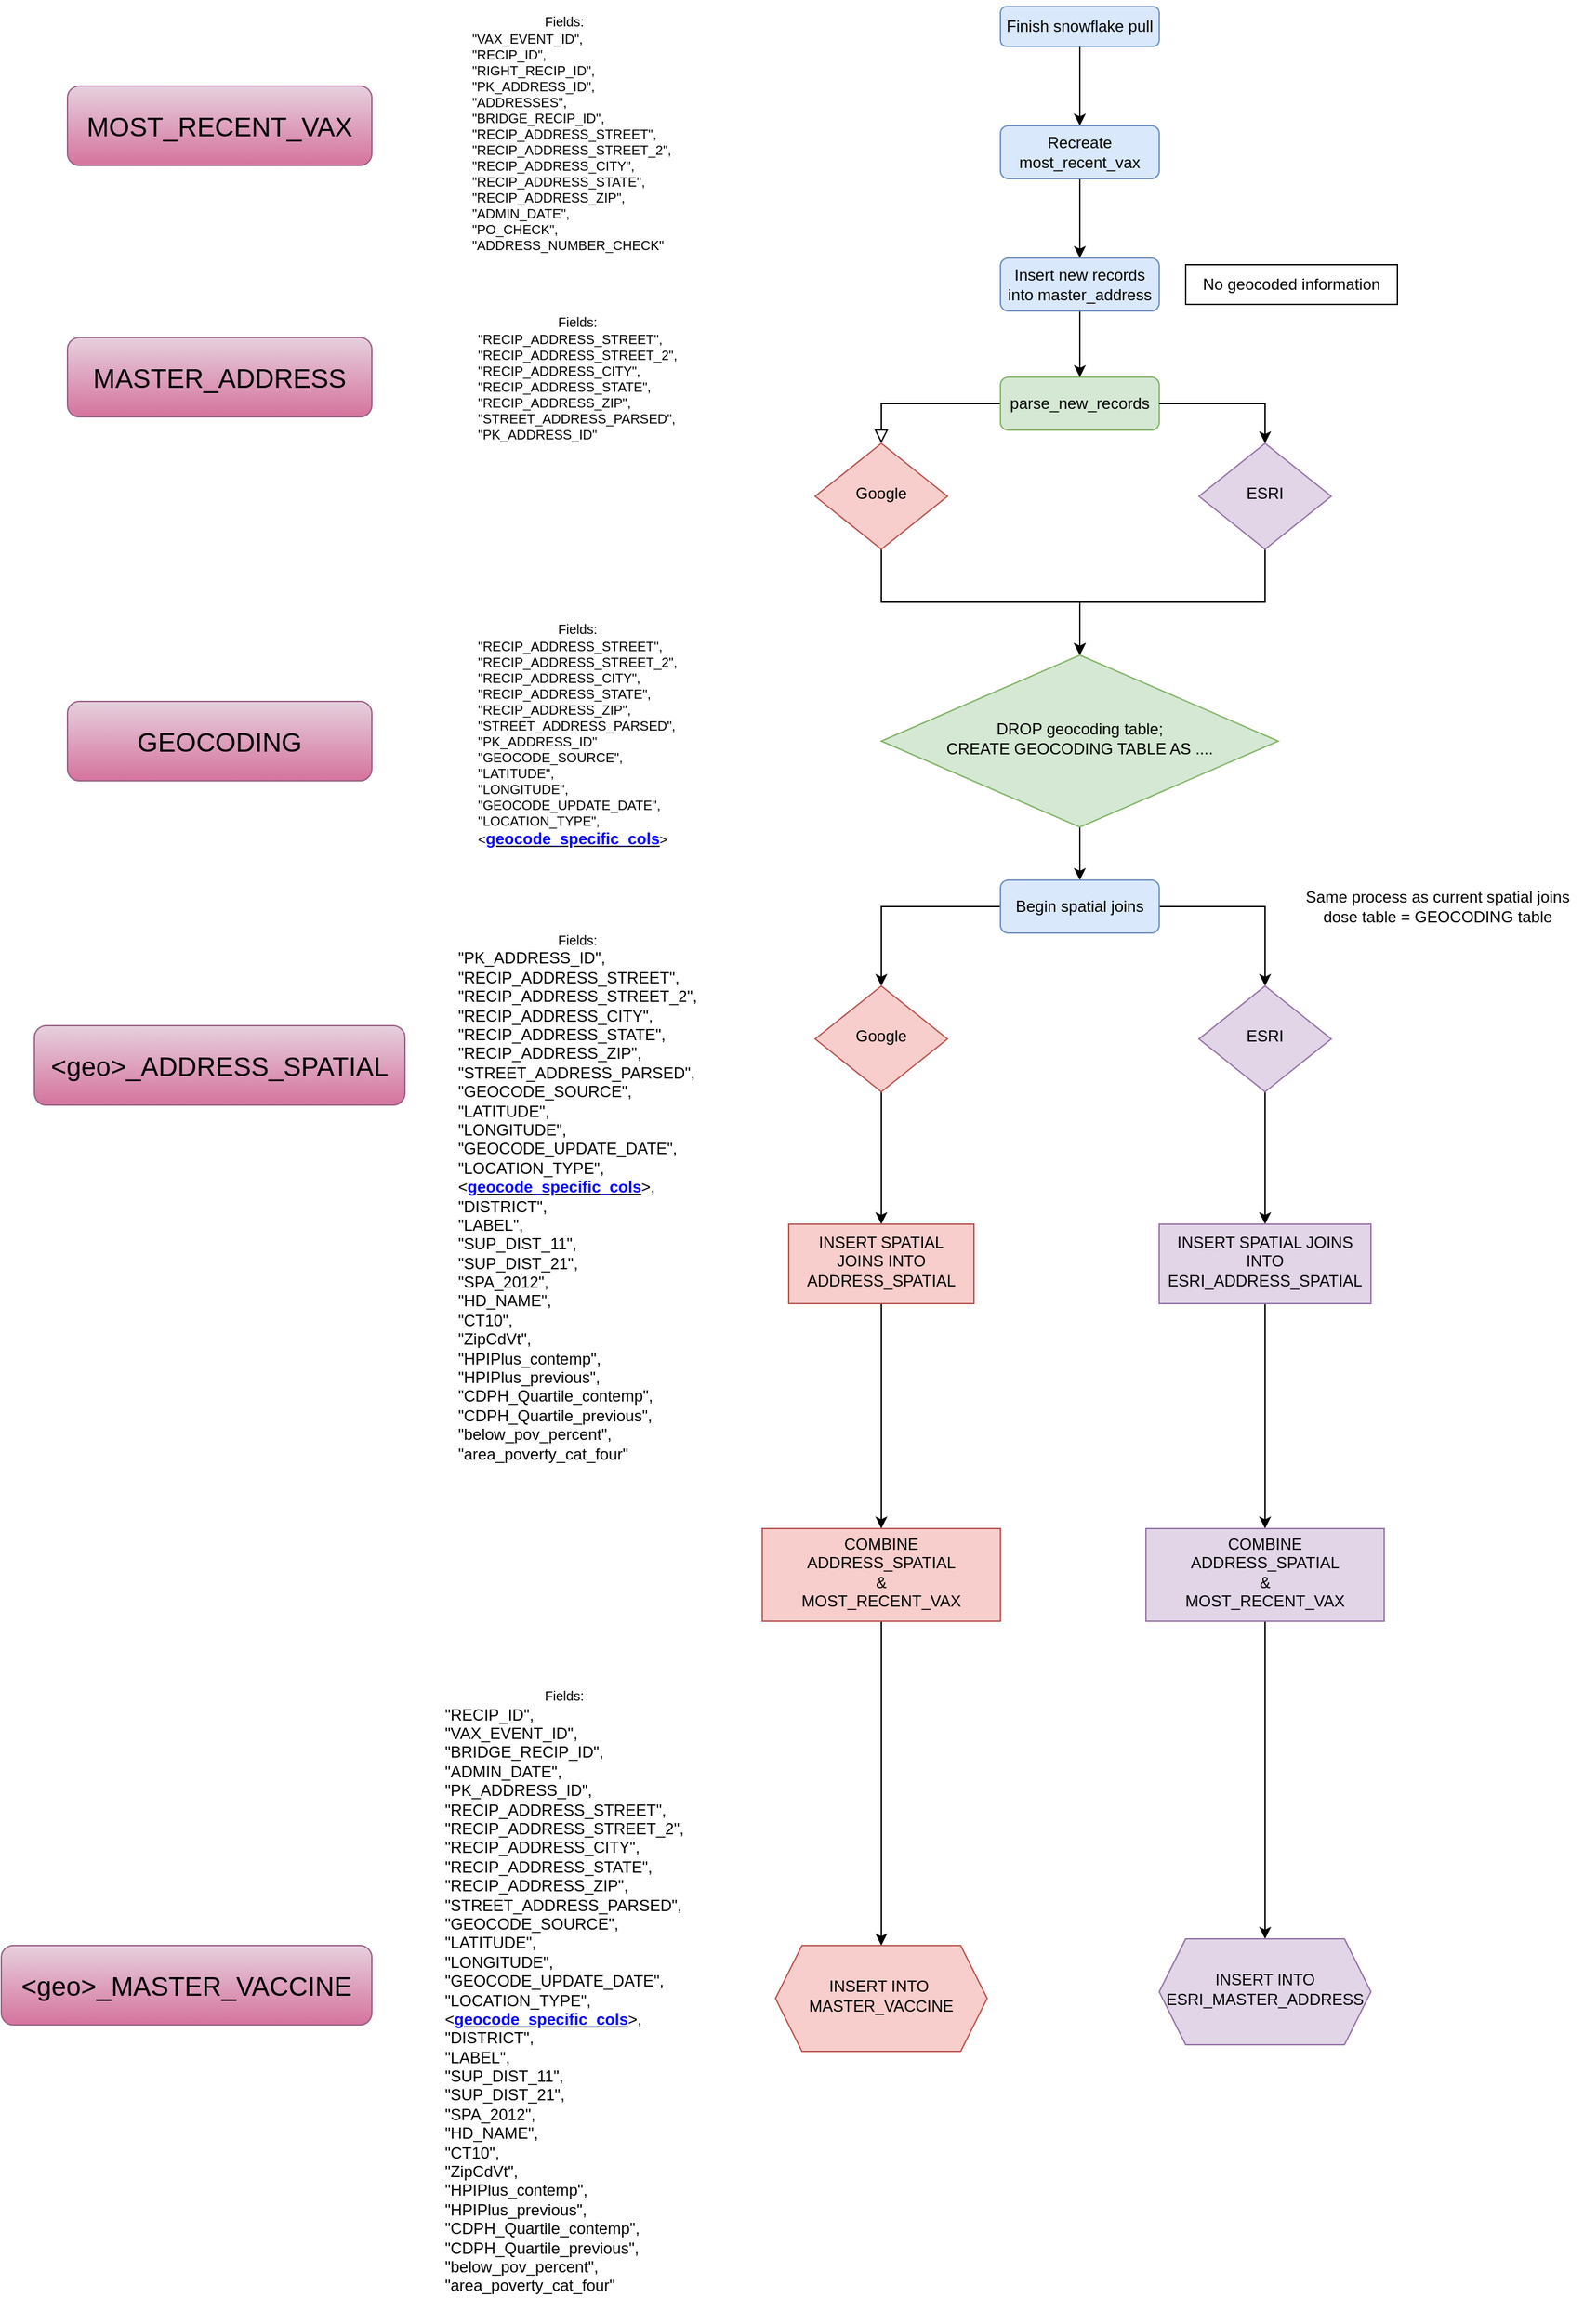 <mxfile version="20.2.7" type="github">
  <diagram id="C5RBs43oDa-KdzZeNtuy" name="Page-1">
    <mxGraphModel dx="2105" dy="547" grid="1" gridSize="10" guides="1" tooltips="1" connect="1" arrows="1" fold="1" page="1" pageScale="1" pageWidth="827" pageHeight="1169" math="0" shadow="0">
      <root>
        <mxCell id="WIyWlLk6GJQsqaUBKTNV-0" />
        <mxCell id="WIyWlLk6GJQsqaUBKTNV-1" parent="WIyWlLk6GJQsqaUBKTNV-0" />
        <mxCell id="WIyWlLk6GJQsqaUBKTNV-2" value="" style="rounded=0;html=1;jettySize=auto;orthogonalLoop=1;fontSize=11;endArrow=block;endFill=0;endSize=8;strokeWidth=1;shadow=0;labelBackgroundColor=none;edgeStyle=orthogonalEdgeStyle;" parent="WIyWlLk6GJQsqaUBKTNV-1" source="WIyWlLk6GJQsqaUBKTNV-3" target="WIyWlLk6GJQsqaUBKTNV-6" edge="1">
          <mxGeometry relative="1" as="geometry" />
        </mxCell>
        <mxCell id="WIyWlLk6GJQsqaUBKTNV-3" value="parse_new_records" style="rounded=1;whiteSpace=wrap;html=1;fontSize=12;glass=0;strokeWidth=1;shadow=0;fillColor=#d5e8d4;strokeColor=#82b366;" parent="WIyWlLk6GJQsqaUBKTNV-1" vertex="1">
          <mxGeometry x="320" y="290" width="120" height="40" as="geometry" />
        </mxCell>
        <mxCell id="4Sw3aIR59aRq2CPispGW-28" style="edgeStyle=orthogonalEdgeStyle;rounded=0;orthogonalLoop=1;jettySize=auto;html=1;exitX=0.5;exitY=1;exitDx=0;exitDy=0;entryX=0.5;entryY=0;entryDx=0;entryDy=0;" edge="1" parent="WIyWlLk6GJQsqaUBKTNV-1" source="WIyWlLk6GJQsqaUBKTNV-6" target="WIyWlLk6GJQsqaUBKTNV-10">
          <mxGeometry relative="1" as="geometry" />
        </mxCell>
        <mxCell id="WIyWlLk6GJQsqaUBKTNV-6" value="Google" style="rhombus;whiteSpace=wrap;html=1;shadow=0;fontFamily=Helvetica;fontSize=12;align=center;strokeWidth=1;spacing=6;spacingTop=-4;fillColor=#f8cecc;strokeColor=#b85450;" parent="WIyWlLk6GJQsqaUBKTNV-1" vertex="1">
          <mxGeometry x="180" y="340" width="100" height="80" as="geometry" />
        </mxCell>
        <mxCell id="4Sw3aIR59aRq2CPispGW-35" value="" style="edgeStyle=orthogonalEdgeStyle;rounded=0;orthogonalLoop=1;jettySize=auto;html=1;" edge="1" parent="WIyWlLk6GJQsqaUBKTNV-1" source="WIyWlLk6GJQsqaUBKTNV-10" target="WIyWlLk6GJQsqaUBKTNV-11">
          <mxGeometry relative="1" as="geometry" />
        </mxCell>
        <mxCell id="WIyWlLk6GJQsqaUBKTNV-10" value="DROP geocoding table;&lt;br&gt;CREATE GEOCODING TABLE AS ...." style="rhombus;whiteSpace=wrap;html=1;shadow=0;fontFamily=Helvetica;fontSize=12;align=center;strokeWidth=1;spacing=6;spacingTop=-4;fillColor=#d5e8d4;strokeColor=#82b366;" parent="WIyWlLk6GJQsqaUBKTNV-1" vertex="1">
          <mxGeometry x="230" y="500" width="300" height="130" as="geometry" />
        </mxCell>
        <mxCell id="4Sw3aIR59aRq2CPispGW-39" value="" style="edgeStyle=orthogonalEdgeStyle;rounded=0;orthogonalLoop=1;jettySize=auto;html=1;entryX=0.5;entryY=0;entryDx=0;entryDy=0;" edge="1" parent="WIyWlLk6GJQsqaUBKTNV-1" source="WIyWlLk6GJQsqaUBKTNV-11" target="4Sw3aIR59aRq2CPispGW-37">
          <mxGeometry relative="1" as="geometry">
            <mxPoint x="520" y="690" as="targetPoint" />
          </mxGeometry>
        </mxCell>
        <mxCell id="4Sw3aIR59aRq2CPispGW-43" value="" style="edgeStyle=orthogonalEdgeStyle;rounded=0;orthogonalLoop=1;jettySize=auto;html=1;entryX=0.5;entryY=0;entryDx=0;entryDy=0;" edge="1" parent="WIyWlLk6GJQsqaUBKTNV-1" source="WIyWlLk6GJQsqaUBKTNV-11" target="4Sw3aIR59aRq2CPispGW-36">
          <mxGeometry relative="1" as="geometry">
            <mxPoint x="240" y="690" as="targetPoint" />
          </mxGeometry>
        </mxCell>
        <mxCell id="WIyWlLk6GJQsqaUBKTNV-11" value="Begin spatial joins" style="rounded=1;whiteSpace=wrap;html=1;fontSize=12;glass=0;strokeWidth=1;shadow=0;fillColor=#dae8fc;strokeColor=#6c8ebf;" parent="WIyWlLk6GJQsqaUBKTNV-1" vertex="1">
          <mxGeometry x="320" y="670" width="120" height="40" as="geometry" />
        </mxCell>
        <mxCell id="4Sw3aIR59aRq2CPispGW-34" value="" style="edgeStyle=orthogonalEdgeStyle;rounded=0;orthogonalLoop=1;jettySize=auto;html=1;" edge="1" parent="WIyWlLk6GJQsqaUBKTNV-1" source="4Sw3aIR59aRq2CPispGW-0" target="WIyWlLk6GJQsqaUBKTNV-10">
          <mxGeometry relative="1" as="geometry" />
        </mxCell>
        <mxCell id="4Sw3aIR59aRq2CPispGW-0" value="ESRI" style="rhombus;whiteSpace=wrap;html=1;shadow=0;fontFamily=Helvetica;fontSize=12;align=center;strokeWidth=1;spacing=6;spacingTop=-4;fillColor=#e1d5e7;strokeColor=#9673a6;" vertex="1" parent="WIyWlLk6GJQsqaUBKTNV-1">
          <mxGeometry x="470" y="340" width="100" height="80" as="geometry" />
        </mxCell>
        <mxCell id="4Sw3aIR59aRq2CPispGW-3" value="" style="edgeStyle=orthogonalEdgeStyle;rounded=0;orthogonalLoop=1;jettySize=auto;html=1;exitX=1;exitY=0.5;exitDx=0;exitDy=0;entryX=0.5;entryY=0;entryDx=0;entryDy=0;" edge="1" parent="WIyWlLk6GJQsqaUBKTNV-1" source="WIyWlLk6GJQsqaUBKTNV-3" target="4Sw3aIR59aRq2CPispGW-0">
          <mxGeometry relative="1" as="geometry">
            <mxPoint x="630" y="80" as="sourcePoint" />
            <mxPoint x="530" y="330" as="targetPoint" />
          </mxGeometry>
        </mxCell>
        <mxCell id="4Sw3aIR59aRq2CPispGW-32" style="edgeStyle=orthogonalEdgeStyle;rounded=0;orthogonalLoop=1;jettySize=auto;html=1;entryX=0.5;entryY=0;entryDx=0;entryDy=0;" edge="1" parent="WIyWlLk6GJQsqaUBKTNV-1" source="4Sw3aIR59aRq2CPispGW-8" target="4Sw3aIR59aRq2CPispGW-11">
          <mxGeometry relative="1" as="geometry" />
        </mxCell>
        <mxCell id="4Sw3aIR59aRq2CPispGW-8" value="Finish snowflake pull" style="rounded=1;whiteSpace=wrap;html=1;fontSize=12;glass=0;strokeWidth=1;shadow=0;fillColor=#dae8fc;strokeColor=#6c8ebf;" vertex="1" parent="WIyWlLk6GJQsqaUBKTNV-1">
          <mxGeometry x="320" y="10" width="120" height="30" as="geometry" />
        </mxCell>
        <mxCell id="4Sw3aIR59aRq2CPispGW-33" value="" style="edgeStyle=orthogonalEdgeStyle;rounded=0;orthogonalLoop=1;jettySize=auto;html=1;" edge="1" parent="WIyWlLk6GJQsqaUBKTNV-1" source="4Sw3aIR59aRq2CPispGW-11" target="4Sw3aIR59aRq2CPispGW-15">
          <mxGeometry relative="1" as="geometry" />
        </mxCell>
        <mxCell id="4Sw3aIR59aRq2CPispGW-11" value="Recreate most_recent_vax" style="rounded=1;whiteSpace=wrap;html=1;fontSize=12;glass=0;strokeWidth=1;shadow=0;fillColor=#dae8fc;strokeColor=#6c8ebf;" vertex="1" parent="WIyWlLk6GJQsqaUBKTNV-1">
          <mxGeometry x="320" y="100" width="120" height="40" as="geometry" />
        </mxCell>
        <mxCell id="4Sw3aIR59aRq2CPispGW-30" style="edgeStyle=orthogonalEdgeStyle;rounded=0;orthogonalLoop=1;jettySize=auto;html=1;exitX=0.5;exitY=1;exitDx=0;exitDy=0;entryX=0.5;entryY=0;entryDx=0;entryDy=0;" edge="1" parent="WIyWlLk6GJQsqaUBKTNV-1" source="4Sw3aIR59aRq2CPispGW-15" target="WIyWlLk6GJQsqaUBKTNV-3">
          <mxGeometry relative="1" as="geometry" />
        </mxCell>
        <mxCell id="4Sw3aIR59aRq2CPispGW-15" value="Insert new records into master_address" style="rounded=1;whiteSpace=wrap;html=1;fontSize=12;glass=0;strokeWidth=1;shadow=0;fillColor=#dae8fc;strokeColor=#6c8ebf;" vertex="1" parent="WIyWlLk6GJQsqaUBKTNV-1">
          <mxGeometry x="320" y="200" width="120" height="40" as="geometry" />
        </mxCell>
        <mxCell id="4Sw3aIR59aRq2CPispGW-16" value="No geocoded information" style="rounded=0;whiteSpace=wrap;html=1;" vertex="1" parent="WIyWlLk6GJQsqaUBKTNV-1">
          <mxGeometry x="460" y="205" width="160" height="30" as="geometry" />
        </mxCell>
        <mxCell id="4Sw3aIR59aRq2CPispGW-49" value="" style="edgeStyle=orthogonalEdgeStyle;rounded=0;orthogonalLoop=1;jettySize=auto;html=1;fontSize=12;" edge="1" parent="WIyWlLk6GJQsqaUBKTNV-1" source="4Sw3aIR59aRq2CPispGW-36" target="4Sw3aIR59aRq2CPispGW-48">
          <mxGeometry relative="1" as="geometry" />
        </mxCell>
        <mxCell id="4Sw3aIR59aRq2CPispGW-36" value="Google" style="rhombus;whiteSpace=wrap;html=1;shadow=0;fontFamily=Helvetica;fontSize=12;align=center;strokeWidth=1;spacing=6;spacingTop=-4;fillColor=#f8cecc;strokeColor=#b85450;" vertex="1" parent="WIyWlLk6GJQsqaUBKTNV-1">
          <mxGeometry x="180" y="750" width="100" height="80" as="geometry" />
        </mxCell>
        <mxCell id="4Sw3aIR59aRq2CPispGW-51" value="" style="edgeStyle=orthogonalEdgeStyle;rounded=0;orthogonalLoop=1;jettySize=auto;html=1;fontSize=12;" edge="1" parent="WIyWlLk6GJQsqaUBKTNV-1" source="4Sw3aIR59aRq2CPispGW-37" target="4Sw3aIR59aRq2CPispGW-50">
          <mxGeometry relative="1" as="geometry" />
        </mxCell>
        <mxCell id="4Sw3aIR59aRq2CPispGW-37" value="ESRI" style="rhombus;whiteSpace=wrap;html=1;shadow=0;fontFamily=Helvetica;fontSize=12;align=center;strokeWidth=1;spacing=6;spacingTop=-4;fillColor=#e1d5e7;strokeColor=#9673a6;" vertex="1" parent="WIyWlLk6GJQsqaUBKTNV-1">
          <mxGeometry x="470" y="750" width="100" height="80" as="geometry" />
        </mxCell>
        <mxCell id="4Sw3aIR59aRq2CPispGW-44" value="&lt;font style=&quot;font-size: 10px;&quot;&gt;Fields:&lt;br&gt;&lt;/font&gt;&lt;div style=&quot;text-align: left; font-size: 10px;&quot;&gt;&lt;font style=&quot;font-size: 10px;&quot;&gt;&quot;RECIP_ADDRESS_STREET&quot;,&lt;/font&gt;&lt;/div&gt;&lt;div style=&quot;text-align: left; font-size: 10px;&quot;&gt;&lt;font style=&quot;font-size: 10px;&quot;&gt;&quot;RECIP_ADDRESS_STREET_2&quot;,&lt;/font&gt;&lt;/div&gt;&lt;div style=&quot;text-align: left; font-size: 10px;&quot;&gt;&lt;font style=&quot;font-size: 10px;&quot;&gt;&quot;RECIP_ADDRESS_CITY&quot;,&lt;/font&gt;&lt;/div&gt;&lt;div style=&quot;text-align: left; font-size: 10px;&quot;&gt;&lt;font style=&quot;font-size: 10px;&quot;&gt;&quot;RECIP_ADDRESS_STATE&quot;,&lt;/font&gt;&lt;/div&gt;&lt;div style=&quot;text-align: left; font-size: 10px;&quot;&gt;&lt;font style=&quot;font-size: 10px;&quot;&gt;&quot;RECIP_ADDRESS_ZIP&quot;,&lt;/font&gt;&lt;/div&gt;&lt;div style=&quot;text-align: left; font-size: 10px;&quot;&gt;&lt;font style=&quot;font-size: 10px;&quot;&gt;&quot;STREET_ADDRESS_PARSED&quot;,&lt;/font&gt;&lt;/div&gt;&lt;div style=&quot;text-align: left; font-size: 10px;&quot;&gt;&lt;font style=&quot;font-size: 10px;&quot;&gt;&quot;PK_ADDRESS_ID&quot;&lt;/font&gt;&lt;/div&gt;" style="text;html=1;align=center;verticalAlign=middle;resizable=0;points=[];autosize=1;strokeColor=none;fillColor=none;" vertex="1" parent="WIyWlLk6GJQsqaUBKTNV-1">
          <mxGeometry x="-90" y="235" width="180" height="110" as="geometry" />
        </mxCell>
        <mxCell id="4Sw3aIR59aRq2CPispGW-45" value="&lt;font style=&quot;font-size: 10px;&quot;&gt;Fields:&lt;br&gt;&lt;/font&gt;&lt;div style=&quot;text-align: left; font-size: 10px;&quot;&gt;&lt;font style=&quot;font-size: 10px;&quot;&gt;&quot;RECIP_ADDRESS_STREET&quot;,&lt;/font&gt;&lt;/div&gt;&lt;div style=&quot;text-align: left; font-size: 10px;&quot;&gt;&lt;font style=&quot;font-size: 10px;&quot;&gt;&quot;RECIP_ADDRESS_STREET_2&quot;,&lt;/font&gt;&lt;/div&gt;&lt;div style=&quot;text-align: left; font-size: 10px;&quot;&gt;&lt;font style=&quot;font-size: 10px;&quot;&gt;&quot;RECIP_ADDRESS_CITY&quot;,&lt;/font&gt;&lt;/div&gt;&lt;div style=&quot;text-align: left; font-size: 10px;&quot;&gt;&lt;font style=&quot;font-size: 10px;&quot;&gt;&quot;RECIP_ADDRESS_STATE&quot;,&lt;/font&gt;&lt;/div&gt;&lt;div style=&quot;text-align: left; font-size: 10px;&quot;&gt;&lt;font style=&quot;font-size: 10px;&quot;&gt;&quot;RECIP_ADDRESS_ZIP&quot;,&lt;/font&gt;&lt;/div&gt;&lt;div style=&quot;text-align: left; font-size: 10px;&quot;&gt;&lt;font style=&quot;font-size: 10px;&quot;&gt;&quot;STREET_ADDRESS_PARSED&quot;,&lt;/font&gt;&lt;/div&gt;&lt;div style=&quot;text-align: left; font-size: 10px;&quot;&gt;&lt;font style=&quot;font-size: 10px;&quot;&gt;&quot;PK_ADDRESS_ID&quot;&lt;/font&gt;&lt;/div&gt;&lt;div style=&quot;text-align: left;&quot;&gt;&lt;font style=&quot;&quot;&gt;&lt;div style=&quot;font-size: 10px;&quot;&gt;&quot;GEOCODE_SOURCE&quot;,&lt;/div&gt;&lt;div style=&quot;font-size: 10px;&quot;&gt;&quot;LATITUDE&quot;,&lt;/div&gt;&lt;div style=&quot;font-size: 10px;&quot;&gt;&quot;LONGITUDE&quot;,&lt;/div&gt;&lt;div style=&quot;font-size: 10px;&quot;&gt;&quot;GEOCODE_UPDATE_DATE&quot;,&lt;/div&gt;&lt;div style=&quot;font-size: 10px;&quot;&gt;&quot;LOCATION_TYPE&quot;,&lt;/div&gt;&lt;div style=&quot;&quot;&gt;&lt;span style=&quot;font-size: 10px;&quot;&gt;&amp;lt;&lt;/span&gt;&lt;b style=&quot;&quot;&gt;&lt;u style=&quot;&quot;&gt;&lt;font color=&quot;#0000ff&quot; style=&quot;font-size: 12px;&quot;&gt;geocode_specific_cols&lt;/font&gt;&lt;/u&gt;&lt;/b&gt;&lt;span style=&quot;font-size: 10px;&quot;&gt;&amp;gt;&lt;/span&gt;&lt;/div&gt;&lt;div style=&quot;font-size: 10px;&quot;&gt;&lt;br&gt;&lt;/div&gt;&lt;/font&gt;&lt;/div&gt;" style="text;html=1;align=center;verticalAlign=middle;resizable=0;points=[];autosize=1;strokeColor=none;fillColor=none;" vertex="1" parent="WIyWlLk6GJQsqaUBKTNV-1">
          <mxGeometry x="-90" y="465" width="180" height="200" as="geometry" />
        </mxCell>
        <mxCell id="4Sw3aIR59aRq2CPispGW-46" value="&lt;font style=&quot;font-size: 12px;&quot;&gt;Same process as current spatial joins&lt;br&gt;dose table = GEOCODING table&lt;/font&gt;" style="text;html=1;align=center;verticalAlign=middle;resizable=0;points=[];autosize=1;strokeColor=none;fillColor=none;fontSize=10;" vertex="1" parent="WIyWlLk6GJQsqaUBKTNV-1">
          <mxGeometry x="540" y="670" width="220" height="40" as="geometry" />
        </mxCell>
        <mxCell id="4Sw3aIR59aRq2CPispGW-68" value="" style="edgeStyle=orthogonalEdgeStyle;rounded=0;orthogonalLoop=1;jettySize=auto;html=1;fontSize=20;fontColor=#000000;" edge="1" parent="WIyWlLk6GJQsqaUBKTNV-1" source="4Sw3aIR59aRq2CPispGW-48" target="4Sw3aIR59aRq2CPispGW-67">
          <mxGeometry relative="1" as="geometry">
            <Array as="points">
              <mxPoint x="230" y="1210" />
            </Array>
          </mxGeometry>
        </mxCell>
        <mxCell id="4Sw3aIR59aRq2CPispGW-48" value="INSERT SPATIAL JOINS INTO ADDRESS_SPATIAL" style="whiteSpace=wrap;html=1;fillColor=#f8cecc;strokeColor=#b85450;shadow=0;strokeWidth=1;spacing=6;spacingTop=-4;" vertex="1" parent="WIyWlLk6GJQsqaUBKTNV-1">
          <mxGeometry x="160" y="930" width="140" height="60" as="geometry" />
        </mxCell>
        <mxCell id="4Sw3aIR59aRq2CPispGW-70" value="" style="edgeStyle=orthogonalEdgeStyle;rounded=0;orthogonalLoop=1;jettySize=auto;html=1;fontSize=20;fontColor=#000000;" edge="1" parent="WIyWlLk6GJQsqaUBKTNV-1" source="4Sw3aIR59aRq2CPispGW-50" target="4Sw3aIR59aRq2CPispGW-69">
          <mxGeometry relative="1" as="geometry" />
        </mxCell>
        <mxCell id="4Sw3aIR59aRq2CPispGW-50" value="INSERT SPATIAL JOINS INTO ESRI_ADDRESS_SPATIAL" style="whiteSpace=wrap;html=1;fillColor=#e1d5e7;strokeColor=#9673a6;shadow=0;strokeWidth=1;spacing=6;spacingTop=-4;" vertex="1" parent="WIyWlLk6GJQsqaUBKTNV-1">
          <mxGeometry x="440" y="930" width="160" height="60" as="geometry" />
        </mxCell>
        <mxCell id="4Sw3aIR59aRq2CPispGW-52" value="&lt;font style=&quot;font-size: 10px;&quot;&gt;Fields:&lt;br&gt;&lt;/font&gt;&lt;div style=&quot;text-align: left;&quot;&gt;&lt;div&gt;&quot;RECIP_ID&quot;,&lt;/div&gt;&lt;div&gt;&quot;VAX_EVENT_ID&quot;,&lt;/div&gt;&lt;div&gt;&quot;BRIDGE_RECIP_ID&quot;,&lt;/div&gt;&lt;div&gt;&quot;ADMIN_DATE&quot;,&lt;/div&gt;&lt;div&gt;&quot;PK_ADDRESS_ID&quot;,&lt;/div&gt;&lt;div&gt;&quot;RECIP_ADDRESS_STREET&quot;,&lt;/div&gt;&lt;div&gt;&quot;RECIP_ADDRESS_STREET_2&quot;,&lt;/div&gt;&lt;div&gt;&quot;RECIP_ADDRESS_CITY&quot;,&lt;/div&gt;&lt;div&gt;&quot;RECIP_ADDRESS_STATE&quot;,&lt;/div&gt;&lt;div&gt;&quot;RECIP_ADDRESS_ZIP&quot;,&lt;/div&gt;&lt;div&gt;&quot;STREET_ADDRESS_PARSED&quot;,&lt;/div&gt;&lt;div&gt;&quot;GEOCODE_SOURCE&quot;,&lt;/div&gt;&lt;div&gt;&quot;LATITUDE&quot;,&lt;/div&gt;&lt;div&gt;&quot;LONGITUDE&quot;,&lt;/div&gt;&lt;div&gt;&quot;GEOCODE_UPDATE_DATE&quot;,&lt;/div&gt;&lt;div&gt;&quot;LOCATION_TYPE&quot;,&lt;/div&gt;&lt;div&gt;&lt;span style=&quot;background-color: initial;&quot;&gt;&amp;lt;&lt;b&gt;&lt;u style=&quot;&quot;&gt;&lt;font style=&quot;font-size: 12px;&quot; color=&quot;#0000ff&quot;&gt;geocode_specific_cols&lt;/font&gt;&lt;/u&gt;&lt;/b&gt;&amp;gt;&lt;/span&gt;,&lt;/div&gt;&lt;div&gt;&quot;DISTRICT&quot;,&lt;/div&gt;&lt;div&gt;&quot;LABEL&quot;,&lt;/div&gt;&lt;div&gt;&quot;SUP_DIST_11&quot;,&lt;/div&gt;&lt;div&gt;&quot;SUP_DIST_21&quot;,&lt;/div&gt;&lt;div&gt;&quot;SPA_2012&quot;,&lt;/div&gt;&lt;div&gt;&quot;HD_NAME&quot;,&lt;/div&gt;&lt;div&gt;&quot;CT10&quot;,&lt;/div&gt;&lt;div&gt;&quot;ZipCdVt&quot;,&lt;/div&gt;&lt;div&gt;&quot;HPIPlus_contemp&quot;,&lt;/div&gt;&lt;div&gt;&quot;HPIPlus_previous&quot;,&lt;/div&gt;&lt;div&gt;&quot;CDPH_Quartile_contemp&quot;,&lt;/div&gt;&lt;div&gt;&quot;CDPH_Quartile_previous&quot;,&lt;/div&gt;&lt;div&gt;&quot;below_pov_percent&quot;,&lt;/div&gt;&lt;div&gt;&quot;area_poverty_cat_four&quot;&lt;/div&gt;&lt;/div&gt;&lt;div style=&quot;text-align: left; font-size: 10px;&quot;&gt;&lt;font style=&quot;font-size: 10px;&quot;&gt;&lt;div&gt;&lt;br&gt;&lt;/div&gt;&lt;/font&gt;&lt;/div&gt;" style="text;html=1;align=center;verticalAlign=middle;resizable=0;points=[];autosize=1;strokeColor=none;fillColor=none;" vertex="1" parent="WIyWlLk6GJQsqaUBKTNV-1">
          <mxGeometry x="-110" y="1270" width="200" height="490" as="geometry" />
        </mxCell>
        <mxCell id="4Sw3aIR59aRq2CPispGW-59" value="&lt;font color=&quot;#000000&quot;&gt;MASTER_ADDRESS&lt;/font&gt;" style="rounded=1;whiteSpace=wrap;html=1;fontSize=20;fillColor=#e6d0de;gradientColor=#d5739d;strokeColor=#996185;" vertex="1" parent="WIyWlLk6GJQsqaUBKTNV-1">
          <mxGeometry x="-385" y="260" width="230" height="60" as="geometry" />
        </mxCell>
        <mxCell id="4Sw3aIR59aRq2CPispGW-60" value="&lt;font color=&quot;#000000&quot;&gt;GEOCODING&lt;/font&gt;" style="rounded=1;whiteSpace=wrap;html=1;fontSize=20;fillColor=#e6d0de;gradientColor=#d5739d;strokeColor=#996185;" vertex="1" parent="WIyWlLk6GJQsqaUBKTNV-1">
          <mxGeometry x="-385" y="535" width="230" height="60" as="geometry" />
        </mxCell>
        <mxCell id="4Sw3aIR59aRq2CPispGW-61" value="&lt;font style=&quot;font-size: 10px;&quot;&gt;Fields:&lt;br&gt;&lt;/font&gt;&lt;div style=&quot;text-align: left;&quot;&gt;&lt;div&gt;&lt;span style=&quot;background-color: initial;&quot;&gt;&quot;PK_ADDRESS_ID&quot;,&lt;/span&gt;&lt;br&gt;&lt;/div&gt;&lt;div&gt;&quot;RECIP_ADDRESS_STREET&quot;,&lt;/div&gt;&lt;div&gt;&quot;RECIP_ADDRESS_STREET_2&quot;,&lt;/div&gt;&lt;div&gt;&quot;RECIP_ADDRESS_CITY&quot;,&lt;/div&gt;&lt;div&gt;&quot;RECIP_ADDRESS_STATE&quot;,&lt;/div&gt;&lt;div&gt;&quot;RECIP_ADDRESS_ZIP&quot;,&lt;/div&gt;&lt;div&gt;&quot;STREET_ADDRESS_PARSED&quot;,&lt;/div&gt;&lt;div&gt;&quot;GEOCODE_SOURCE&quot;,&lt;/div&gt;&lt;div&gt;&quot;LATITUDE&quot;,&lt;/div&gt;&lt;div&gt;&quot;LONGITUDE&quot;,&lt;/div&gt;&lt;div&gt;&quot;GEOCODE_UPDATE_DATE&quot;,&lt;/div&gt;&lt;div&gt;&quot;LOCATION_TYPE&quot;,&lt;/div&gt;&lt;div&gt;&lt;span style=&quot;background-color: initial;&quot;&gt;&amp;lt;&lt;b&gt;&lt;u style=&quot;&quot;&gt;&lt;font style=&quot;font-size: 12px;&quot; color=&quot;#0000ff&quot;&gt;geocode_specific_cols&lt;/font&gt;&lt;/u&gt;&lt;/b&gt;&amp;gt;&lt;/span&gt;,&lt;/div&gt;&lt;div&gt;&quot;DISTRICT&quot;,&lt;/div&gt;&lt;div&gt;&quot;LABEL&quot;,&lt;/div&gt;&lt;div&gt;&quot;SUP_DIST_11&quot;,&lt;/div&gt;&lt;div&gt;&quot;SUP_DIST_21&quot;,&lt;/div&gt;&lt;div&gt;&quot;SPA_2012&quot;,&lt;/div&gt;&lt;div&gt;&quot;HD_NAME&quot;,&lt;/div&gt;&lt;div&gt;&quot;CT10&quot;,&lt;/div&gt;&lt;div&gt;&quot;ZipCdVt&quot;,&lt;/div&gt;&lt;div&gt;&quot;HPIPlus_contemp&quot;,&lt;/div&gt;&lt;div&gt;&quot;HPIPlus_previous&quot;,&lt;/div&gt;&lt;div&gt;&quot;CDPH_Quartile_contemp&quot;,&lt;/div&gt;&lt;div&gt;&quot;CDPH_Quartile_previous&quot;,&lt;/div&gt;&lt;div&gt;&quot;below_pov_percent&quot;,&lt;/div&gt;&lt;div&gt;&quot;area_poverty_cat_four&quot;&lt;/div&gt;&lt;/div&gt;&lt;div style=&quot;text-align: left; font-size: 10px;&quot;&gt;&lt;font style=&quot;font-size: 10px;&quot;&gt;&lt;div&gt;&lt;br&gt;&lt;/div&gt;&lt;/font&gt;&lt;/div&gt;" style="text;html=1;align=center;verticalAlign=middle;resizable=0;points=[];autosize=1;strokeColor=none;fillColor=none;" vertex="1" parent="WIyWlLk6GJQsqaUBKTNV-1">
          <mxGeometry x="-100" y="700" width="200" height="430" as="geometry" />
        </mxCell>
        <mxCell id="4Sw3aIR59aRq2CPispGW-62" value="&lt;font color=&quot;#000000&quot;&gt;&amp;lt;geo&amp;gt;_ADDRESS_SPATIAL&lt;/font&gt;" style="rounded=1;whiteSpace=wrap;html=1;fontSize=20;fillColor=#e6d0de;gradientColor=#d5739d;strokeColor=#996185;" vertex="1" parent="WIyWlLk6GJQsqaUBKTNV-1">
          <mxGeometry x="-410" y="780" width="280" height="60" as="geometry" />
        </mxCell>
        <mxCell id="4Sw3aIR59aRq2CPispGW-63" value="&lt;font color=&quot;#000000&quot;&gt;&amp;lt;geo&amp;gt;_MASTER_VACCINE&lt;/font&gt;" style="rounded=1;whiteSpace=wrap;html=1;fontSize=20;fillColor=#e6d0de;gradientColor=#d5739d;strokeColor=#996185;" vertex="1" parent="WIyWlLk6GJQsqaUBKTNV-1">
          <mxGeometry x="-435" y="1475" width="280" height="60" as="geometry" />
        </mxCell>
        <mxCell id="4Sw3aIR59aRq2CPispGW-64" value="&lt;font style=&quot;font-size: 10px;&quot;&gt;Fields:&lt;br&gt;&lt;/font&gt;&lt;div style=&quot;text-align: left; font-size: 10px;&quot;&gt;&lt;div&gt;&amp;nbsp; &amp;nbsp; &quot;VAX_EVENT_ID&quot;,&lt;/div&gt;&lt;div&gt;&amp;nbsp; &amp;nbsp; &quot;RECIP_ID&quot;,&lt;/div&gt;&lt;div&gt;&amp;nbsp; &amp;nbsp; &quot;RIGHT_RECIP_ID&quot;,&lt;/div&gt;&lt;div&gt;&amp;nbsp; &amp;nbsp; &quot;PK_ADDRESS_ID&quot;,&lt;/div&gt;&lt;div&gt;&amp;nbsp; &amp;nbsp; &quot;ADDRESSES&quot;,&lt;/div&gt;&lt;div&gt;&amp;nbsp; &amp;nbsp; &quot;BRIDGE_RECIP_ID&quot;,&lt;/div&gt;&lt;div&gt;&amp;nbsp; &amp;nbsp; &quot;RECIP_ADDRESS_STREET&quot;,&lt;/div&gt;&lt;div&gt;&amp;nbsp; &amp;nbsp; &quot;RECIP_ADDRESS_STREET_2&quot;,&lt;/div&gt;&lt;div&gt;&amp;nbsp; &amp;nbsp; &quot;RECIP_ADDRESS_CITY&quot;,&lt;/div&gt;&lt;div&gt;&amp;nbsp; &amp;nbsp; &quot;RECIP_ADDRESS_STATE&quot;,&lt;/div&gt;&lt;div&gt;&amp;nbsp; &amp;nbsp; &quot;RECIP_ADDRESS_ZIP&quot;,&lt;/div&gt;&lt;div&gt;&amp;nbsp; &amp;nbsp; &quot;ADMIN_DATE&quot;,&lt;/div&gt;&lt;div&gt;&amp;nbsp; &amp;nbsp; &quot;PO_CHECK&quot;,&lt;/div&gt;&lt;div&gt;&amp;nbsp; &amp;nbsp; &quot;ADDRESS_NUMBER_CHECK&quot;&lt;/div&gt;&lt;/div&gt;" style="text;html=1;align=center;verticalAlign=middle;resizable=0;points=[];autosize=1;strokeColor=none;fillColor=none;" vertex="1" parent="WIyWlLk6GJQsqaUBKTNV-1">
          <mxGeometry x="-105" y="5" width="190" height="200" as="geometry" />
        </mxCell>
        <mxCell id="4Sw3aIR59aRq2CPispGW-65" value="&lt;font color=&quot;#000000&quot;&gt;MOST_RECENT_VAX&lt;/font&gt;" style="rounded=1;whiteSpace=wrap;html=1;fontSize=20;fillColor=#e6d0de;gradientColor=#d5739d;strokeColor=#996185;" vertex="1" parent="WIyWlLk6GJQsqaUBKTNV-1">
          <mxGeometry x="-385" y="70" width="230" height="60" as="geometry" />
        </mxCell>
        <mxCell id="4Sw3aIR59aRq2CPispGW-73" value="" style="edgeStyle=orthogonalEdgeStyle;rounded=0;orthogonalLoop=1;jettySize=auto;html=1;fontSize=20;fontColor=#000000;" edge="1" parent="WIyWlLk6GJQsqaUBKTNV-1" source="4Sw3aIR59aRq2CPispGW-67" target="4Sw3aIR59aRq2CPispGW-72">
          <mxGeometry relative="1" as="geometry" />
        </mxCell>
        <mxCell id="4Sw3aIR59aRq2CPispGW-67" value="COMBINE&lt;br&gt;ADDRESS_SPATIAL&lt;br&gt;&amp;amp;&lt;br&gt;MOST_RECENT_VAX" style="whiteSpace=wrap;html=1;fillColor=#f8cecc;strokeColor=#b85450;shadow=0;strokeWidth=1;spacing=6;spacingTop=-4;" vertex="1" parent="WIyWlLk6GJQsqaUBKTNV-1">
          <mxGeometry x="140" y="1160" width="180" height="70" as="geometry" />
        </mxCell>
        <mxCell id="4Sw3aIR59aRq2CPispGW-75" value="" style="edgeStyle=orthogonalEdgeStyle;rounded=0;orthogonalLoop=1;jettySize=auto;html=1;fontSize=20;fontColor=#000000;" edge="1" parent="WIyWlLk6GJQsqaUBKTNV-1" source="4Sw3aIR59aRq2CPispGW-69" target="4Sw3aIR59aRq2CPispGW-74">
          <mxGeometry relative="1" as="geometry" />
        </mxCell>
        <mxCell id="4Sw3aIR59aRq2CPispGW-69" value="COMBINE&lt;br&gt;ADDRESS_SPATIAL&lt;br&gt;&amp;amp;&lt;br&gt;MOST_RECENT_VAX" style="whiteSpace=wrap;html=1;fillColor=#e1d5e7;strokeColor=#9673a6;shadow=0;strokeWidth=1;spacing=6;spacingTop=-4;" vertex="1" parent="WIyWlLk6GJQsqaUBKTNV-1">
          <mxGeometry x="430" y="1160" width="180" height="70" as="geometry" />
        </mxCell>
        <mxCell id="4Sw3aIR59aRq2CPispGW-72" value="INSERT INTO&amp;nbsp;&lt;br&gt;MASTER_VACCINE" style="shape=hexagon;perimeter=hexagonPerimeter2;whiteSpace=wrap;html=1;fixedSize=1;fillColor=#f8cecc;strokeColor=#b85450;shadow=0;strokeWidth=1;spacing=6;spacingTop=-4;" vertex="1" parent="WIyWlLk6GJQsqaUBKTNV-1">
          <mxGeometry x="150" y="1475" width="160" height="80" as="geometry" />
        </mxCell>
        <mxCell id="4Sw3aIR59aRq2CPispGW-74" value="INSERT INTO ESRI_MASTER_ADDRESS" style="shape=hexagon;perimeter=hexagonPerimeter2;whiteSpace=wrap;html=1;fixedSize=1;fillColor=#e1d5e7;strokeColor=#9673a6;shadow=0;strokeWidth=1;spacing=6;spacingTop=-4;" vertex="1" parent="WIyWlLk6GJQsqaUBKTNV-1">
          <mxGeometry x="440" y="1470" width="160" height="80" as="geometry" />
        </mxCell>
      </root>
    </mxGraphModel>
  </diagram>
</mxfile>
